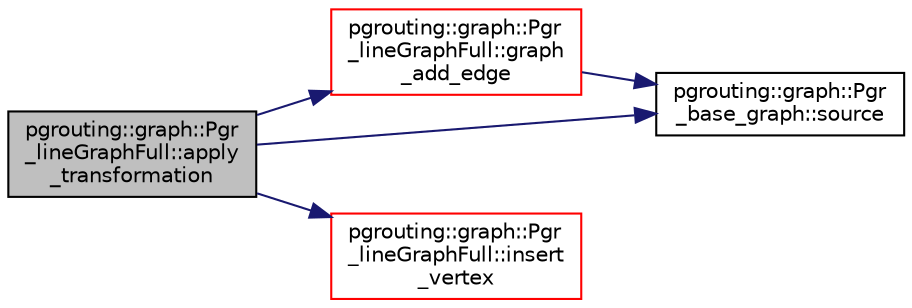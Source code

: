 digraph "pgrouting::graph::Pgr_lineGraphFull::apply_transformation"
{
  edge [fontname="Helvetica",fontsize="10",labelfontname="Helvetica",labelfontsize="10"];
  node [fontname="Helvetica",fontsize="10",shape=record];
  rankdir="LR";
  Node14 [label="pgrouting::graph::Pgr\l_lineGraphFull::apply\l_transformation",height=0.2,width=0.4,color="black", fillcolor="grey75", style="filled", fontcolor="black"];
  Node14 -> Node15 [color="midnightblue",fontsize="10",style="solid",fontname="Helvetica"];
  Node15 [label="pgrouting::graph::Pgr\l_lineGraphFull::graph\l_add_edge",height=0.2,width=0.4,color="red", fillcolor="white", style="filled",URL="$classpgrouting_1_1graph_1_1Pgr__lineGraphFull.html#aa6f37d724f89d29cc1ad0612de7cd73e"];
  Node15 -> Node16 [color="midnightblue",fontsize="10",style="solid",fontname="Helvetica"];
  Node16 [label="pgrouting::graph::Pgr\l_base_graph::source",height=0.2,width=0.4,color="black", fillcolor="white", style="filled",URL="$classpgrouting_1_1graph_1_1Pgr__base__graph.html#ad98fd25cf17ce36de3f4e7799c5fcf63"];
  Node14 -> Node19 [color="midnightblue",fontsize="10",style="solid",fontname="Helvetica"];
  Node19 [label="pgrouting::graph::Pgr\l_lineGraphFull::insert\l_vertex",height=0.2,width=0.4,color="red", fillcolor="white", style="filled",URL="$classpgrouting_1_1graph_1_1Pgr__lineGraphFull.html#a9ec20f50fbe8d56dc52c9910597f4984"];
  Node14 -> Node16 [color="midnightblue",fontsize="10",style="solid",fontname="Helvetica"];
}
